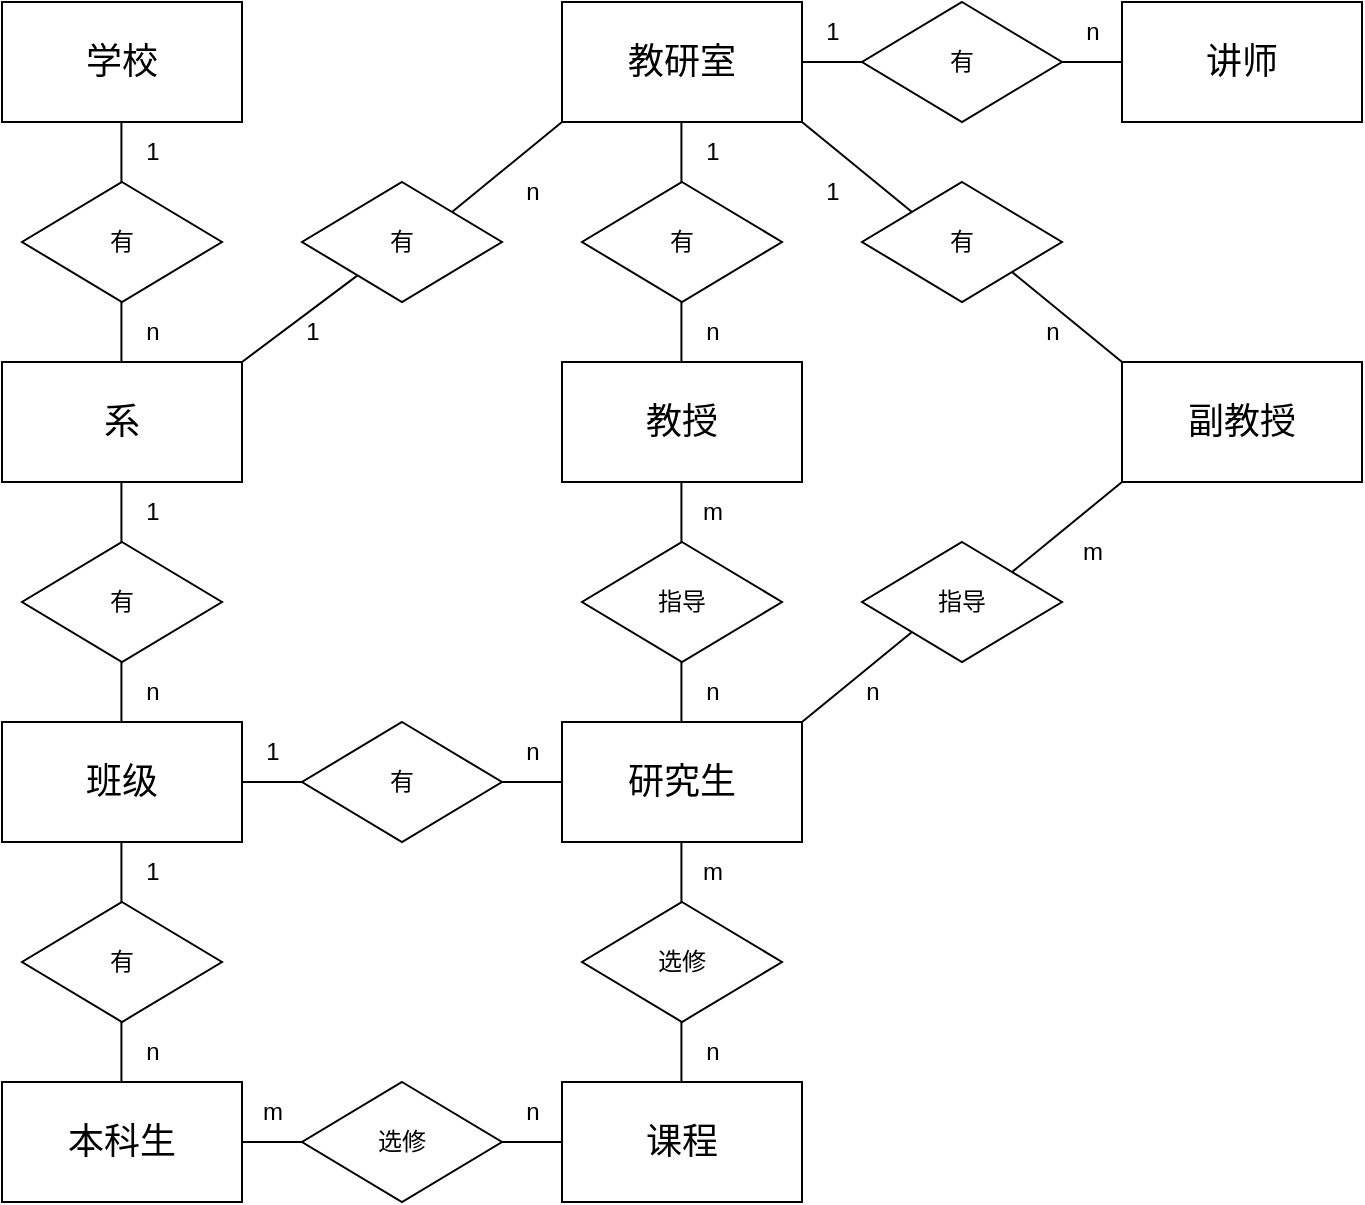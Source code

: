 <mxfile version="24.0.2" type="github">
  <diagram name="第 1 页" id="sBHSsZgVLHd56bY79VaW">
    <mxGraphModel dx="1436" dy="853" grid="1" gridSize="10" guides="1" tooltips="1" connect="1" arrows="1" fold="1" page="1" pageScale="1" pageWidth="827" pageHeight="1169" math="0" shadow="0">
      <root>
        <mxCell id="0" />
        <mxCell id="1" parent="0" />
        <mxCell id="bPaYmccHgP1xw8vOCNis-2" value="&lt;font style=&quot;font-size: 18px;&quot;&gt;系&lt;/font&gt;" style="rounded=0;whiteSpace=wrap;html=1;" vertex="1" parent="1">
          <mxGeometry x="80" y="350" width="120" height="60" as="geometry" />
        </mxCell>
        <mxCell id="bPaYmccHgP1xw8vOCNis-3" value="&lt;font style=&quot;font-size: 18px;&quot;&gt;学校&lt;/font&gt;" style="rounded=0;whiteSpace=wrap;html=1;" vertex="1" parent="1">
          <mxGeometry x="80" y="170" width="120" height="60" as="geometry" />
        </mxCell>
        <mxCell id="bPaYmccHgP1xw8vOCNis-4" value="&lt;font style=&quot;font-size: 18px;&quot;&gt;班级&lt;/font&gt;" style="rounded=0;whiteSpace=wrap;html=1;" vertex="1" parent="1">
          <mxGeometry x="80" y="530" width="120" height="60" as="geometry" />
        </mxCell>
        <mxCell id="bPaYmccHgP1xw8vOCNis-5" value="&lt;font style=&quot;font-size: 18px;&quot;&gt;本科生&lt;/font&gt;" style="rounded=0;whiteSpace=wrap;html=1;" vertex="1" parent="1">
          <mxGeometry x="80" y="710" width="120" height="60" as="geometry" />
        </mxCell>
        <mxCell id="bPaYmccHgP1xw8vOCNis-6" value="&lt;font style=&quot;font-size: 18px;&quot;&gt;研究生&lt;/font&gt;" style="rounded=0;whiteSpace=wrap;html=1;" vertex="1" parent="1">
          <mxGeometry x="360" y="530" width="120" height="60" as="geometry" />
        </mxCell>
        <mxCell id="bPaYmccHgP1xw8vOCNis-7" value="&lt;font style=&quot;font-size: 18px;&quot;&gt;课程&lt;/font&gt;" style="rounded=0;whiteSpace=wrap;html=1;" vertex="1" parent="1">
          <mxGeometry x="360" y="710" width="120" height="60" as="geometry" />
        </mxCell>
        <mxCell id="bPaYmccHgP1xw8vOCNis-8" value="&lt;span style=&quot;font-size: 18px;&quot;&gt;副教授&lt;/span&gt;" style="rounded=0;whiteSpace=wrap;html=1;" vertex="1" parent="1">
          <mxGeometry x="640" y="350" width="120" height="60" as="geometry" />
        </mxCell>
        <mxCell id="bPaYmccHgP1xw8vOCNis-9" value="&lt;font style=&quot;font-size: 18px;&quot;&gt;教授&lt;/font&gt;" style="rounded=0;whiteSpace=wrap;html=1;" vertex="1" parent="1">
          <mxGeometry x="360" y="350" width="120" height="60" as="geometry" />
        </mxCell>
        <mxCell id="bPaYmccHgP1xw8vOCNis-10" value="&lt;font style=&quot;font-size: 18px;&quot;&gt;讲师&lt;/font&gt;" style="rounded=0;whiteSpace=wrap;html=1;" vertex="1" parent="1">
          <mxGeometry x="640" y="170" width="120" height="60" as="geometry" />
        </mxCell>
        <mxCell id="bPaYmccHgP1xw8vOCNis-11" value="&lt;font style=&quot;font-size: 18px;&quot;&gt;教研室&lt;/font&gt;" style="rounded=0;whiteSpace=wrap;html=1;" vertex="1" parent="1">
          <mxGeometry x="360" y="170" width="120" height="60" as="geometry" />
        </mxCell>
        <mxCell id="bPaYmccHgP1xw8vOCNis-12" value="有" style="rhombus;whiteSpace=wrap;html=1;" vertex="1" parent="1">
          <mxGeometry x="90" y="260" width="100" height="60" as="geometry" />
        </mxCell>
        <mxCell id="bPaYmccHgP1xw8vOCNis-13" value="有" style="rhombus;whiteSpace=wrap;html=1;" vertex="1" parent="1">
          <mxGeometry x="90" y="440" width="100" height="60" as="geometry" />
        </mxCell>
        <mxCell id="bPaYmccHgP1xw8vOCNis-16" value="" style="endArrow=none;html=1;rounded=0;" edge="1" parent="1">
          <mxGeometry width="50" height="50" relative="1" as="geometry">
            <mxPoint x="139.71" y="260" as="sourcePoint" />
            <mxPoint x="139.71" y="230" as="targetPoint" />
          </mxGeometry>
        </mxCell>
        <mxCell id="bPaYmccHgP1xw8vOCNis-17" value="" style="endArrow=none;html=1;rounded=0;" edge="1" parent="1">
          <mxGeometry width="50" height="50" relative="1" as="geometry">
            <mxPoint x="139.71" y="350" as="sourcePoint" />
            <mxPoint x="139.71" y="320" as="targetPoint" />
          </mxGeometry>
        </mxCell>
        <mxCell id="bPaYmccHgP1xw8vOCNis-18" value="" style="endArrow=none;html=1;rounded=0;" edge="1" parent="1">
          <mxGeometry width="50" height="50" relative="1" as="geometry">
            <mxPoint x="139.71" y="440" as="sourcePoint" />
            <mxPoint x="139.71" y="410" as="targetPoint" />
          </mxGeometry>
        </mxCell>
        <mxCell id="bPaYmccHgP1xw8vOCNis-19" value="" style="endArrow=none;html=1;rounded=0;" edge="1" parent="1">
          <mxGeometry width="50" height="50" relative="1" as="geometry">
            <mxPoint x="139.71" y="530" as="sourcePoint" />
            <mxPoint x="139.71" y="500" as="targetPoint" />
          </mxGeometry>
        </mxCell>
        <mxCell id="bPaYmccHgP1xw8vOCNis-20" value="n" style="text;html=1;align=center;verticalAlign=middle;resizable=0;points=[];autosize=1;strokeColor=none;fillColor=none;" vertex="1" parent="1">
          <mxGeometry x="140" y="500" width="30" height="30" as="geometry" />
        </mxCell>
        <mxCell id="bPaYmccHgP1xw8vOCNis-21" value="1" style="text;html=1;align=center;verticalAlign=middle;resizable=0;points=[];autosize=1;strokeColor=none;fillColor=none;" vertex="1" parent="1">
          <mxGeometry x="140" y="410" width="30" height="30" as="geometry" />
        </mxCell>
        <mxCell id="bPaYmccHgP1xw8vOCNis-22" value="n" style="text;html=1;align=center;verticalAlign=middle;resizable=0;points=[];autosize=1;strokeColor=none;fillColor=none;" vertex="1" parent="1">
          <mxGeometry x="140" y="320" width="30" height="30" as="geometry" />
        </mxCell>
        <mxCell id="bPaYmccHgP1xw8vOCNis-23" value="1" style="text;html=1;align=center;verticalAlign=middle;resizable=0;points=[];autosize=1;strokeColor=none;fillColor=none;" vertex="1" parent="1">
          <mxGeometry x="140" y="230" width="30" height="30" as="geometry" />
        </mxCell>
        <mxCell id="bPaYmccHgP1xw8vOCNis-24" value="选修" style="rhombus;whiteSpace=wrap;html=1;" vertex="1" parent="1">
          <mxGeometry x="230" y="710" width="100" height="60" as="geometry" />
        </mxCell>
        <mxCell id="bPaYmccHgP1xw8vOCNis-25" value="" style="endArrow=none;html=1;rounded=0;exitX=0;exitY=0.5;exitDx=0;exitDy=0;entryX=1;entryY=0.5;entryDx=0;entryDy=0;" edge="1" parent="1" source="bPaYmccHgP1xw8vOCNis-24" target="bPaYmccHgP1xw8vOCNis-5">
          <mxGeometry width="50" height="50" relative="1" as="geometry">
            <mxPoint x="289.71" y="710" as="sourcePoint" />
            <mxPoint x="289.71" y="680" as="targetPoint" />
          </mxGeometry>
        </mxCell>
        <mxCell id="bPaYmccHgP1xw8vOCNis-26" value="" style="endArrow=none;html=1;rounded=0;exitX=0;exitY=0.5;exitDx=0;exitDy=0;entryX=1;entryY=0.5;entryDx=0;entryDy=0;" edge="1" parent="1" source="bPaYmccHgP1xw8vOCNis-7" target="bPaYmccHgP1xw8vOCNis-24">
          <mxGeometry width="50" height="50" relative="1" as="geometry">
            <mxPoint x="289.71" y="800" as="sourcePoint" />
            <mxPoint x="289.71" y="770" as="targetPoint" />
          </mxGeometry>
        </mxCell>
        <mxCell id="bPaYmccHgP1xw8vOCNis-27" value="n" style="text;html=1;align=center;verticalAlign=middle;resizable=0;points=[];autosize=1;strokeColor=none;fillColor=none;" vertex="1" parent="1">
          <mxGeometry x="330" y="710" width="30" height="30" as="geometry" />
        </mxCell>
        <mxCell id="bPaYmccHgP1xw8vOCNis-28" value="m" style="text;html=1;align=center;verticalAlign=middle;resizable=0;points=[];autosize=1;strokeColor=none;fillColor=none;" vertex="1" parent="1">
          <mxGeometry x="200" y="710" width="30" height="30" as="geometry" />
        </mxCell>
        <mxCell id="bPaYmccHgP1xw8vOCNis-29" value="选修" style="rhombus;whiteSpace=wrap;html=1;" vertex="1" parent="1">
          <mxGeometry x="370" y="620" width="100" height="60" as="geometry" />
        </mxCell>
        <mxCell id="bPaYmccHgP1xw8vOCNis-30" value="" style="endArrow=none;html=1;rounded=0;" edge="1" parent="1">
          <mxGeometry width="50" height="50" relative="1" as="geometry">
            <mxPoint x="419.71" y="620" as="sourcePoint" />
            <mxPoint x="419.71" y="590" as="targetPoint" />
          </mxGeometry>
        </mxCell>
        <mxCell id="bPaYmccHgP1xw8vOCNis-31" value="" style="endArrow=none;html=1;rounded=0;" edge="1" parent="1">
          <mxGeometry width="50" height="50" relative="1" as="geometry">
            <mxPoint x="419.71" y="710" as="sourcePoint" />
            <mxPoint x="419.71" y="680" as="targetPoint" />
          </mxGeometry>
        </mxCell>
        <mxCell id="bPaYmccHgP1xw8vOCNis-32" value="n" style="text;html=1;align=center;verticalAlign=middle;resizable=0;points=[];autosize=1;strokeColor=none;fillColor=none;" vertex="1" parent="1">
          <mxGeometry x="420" y="680" width="30" height="30" as="geometry" />
        </mxCell>
        <mxCell id="bPaYmccHgP1xw8vOCNis-33" value="m" style="text;html=1;align=center;verticalAlign=middle;resizable=0;points=[];autosize=1;strokeColor=none;fillColor=none;" vertex="1" parent="1">
          <mxGeometry x="420" y="590" width="30" height="30" as="geometry" />
        </mxCell>
        <mxCell id="bPaYmccHgP1xw8vOCNis-35" value="有" style="rhombus;whiteSpace=wrap;html=1;" vertex="1" parent="1">
          <mxGeometry x="230" y="530" width="100" height="60" as="geometry" />
        </mxCell>
        <mxCell id="bPaYmccHgP1xw8vOCNis-38" value="" style="endArrow=none;html=1;rounded=0;entryX=0;entryY=0.5;entryDx=0;entryDy=0;exitX=1;exitY=0.5;exitDx=0;exitDy=0;" edge="1" parent="1" source="bPaYmccHgP1xw8vOCNis-4" target="bPaYmccHgP1xw8vOCNis-35">
          <mxGeometry width="50" height="50" relative="1" as="geometry">
            <mxPoint x="200" y="530" as="sourcePoint" />
            <mxPoint x="250" y="480" as="targetPoint" />
          </mxGeometry>
        </mxCell>
        <mxCell id="bPaYmccHgP1xw8vOCNis-39" value="" style="endArrow=none;html=1;rounded=0;entryX=0;entryY=0.5;entryDx=0;entryDy=0;exitX=1;exitY=0.5;exitDx=0;exitDy=0;" edge="1" parent="1" source="bPaYmccHgP1xw8vOCNis-35" target="bPaYmccHgP1xw8vOCNis-6">
          <mxGeometry width="50" height="50" relative="1" as="geometry">
            <mxPoint x="350" y="470" as="sourcePoint" />
            <mxPoint x="400" y="410" as="targetPoint" />
          </mxGeometry>
        </mxCell>
        <mxCell id="bPaYmccHgP1xw8vOCNis-44" value="1" style="text;html=1;align=center;verticalAlign=middle;resizable=0;points=[];autosize=1;strokeColor=none;fillColor=none;" vertex="1" parent="1">
          <mxGeometry x="200" y="530" width="30" height="30" as="geometry" />
        </mxCell>
        <mxCell id="bPaYmccHgP1xw8vOCNis-45" value="n" style="text;html=1;align=center;verticalAlign=middle;resizable=0;points=[];autosize=1;strokeColor=none;fillColor=none;" vertex="1" parent="1">
          <mxGeometry x="330" y="530" width="30" height="30" as="geometry" />
        </mxCell>
        <mxCell id="bPaYmccHgP1xw8vOCNis-46" value="有" style="rhombus;whiteSpace=wrap;html=1;" vertex="1" parent="1">
          <mxGeometry x="230" y="260" width="100" height="60" as="geometry" />
        </mxCell>
        <mxCell id="bPaYmccHgP1xw8vOCNis-47" value="" style="endArrow=none;html=1;rounded=0;" edge="1" parent="1" target="bPaYmccHgP1xw8vOCNis-46">
          <mxGeometry width="50" height="50" relative="1" as="geometry">
            <mxPoint x="200" y="350" as="sourcePoint" />
            <mxPoint x="250" y="300" as="targetPoint" />
          </mxGeometry>
        </mxCell>
        <mxCell id="bPaYmccHgP1xw8vOCNis-49" value="1" style="text;html=1;align=center;verticalAlign=middle;resizable=0;points=[];autosize=1;strokeColor=none;fillColor=none;" vertex="1" parent="1">
          <mxGeometry x="220" y="320" width="30" height="30" as="geometry" />
        </mxCell>
        <mxCell id="bPaYmccHgP1xw8vOCNis-56" value="有" style="rhombus;whiteSpace=wrap;html=1;" vertex="1" parent="1">
          <mxGeometry x="510" y="260" width="100" height="60" as="geometry" />
        </mxCell>
        <mxCell id="bPaYmccHgP1xw8vOCNis-57" value="" style="endArrow=none;html=1;rounded=0;exitX=0;exitY=0;exitDx=0;exitDy=0;" edge="1" parent="1" source="bPaYmccHgP1xw8vOCNis-56">
          <mxGeometry width="50" height="50" relative="1" as="geometry">
            <mxPoint x="430" y="280" as="sourcePoint" />
            <mxPoint x="480" y="230" as="targetPoint" />
          </mxGeometry>
        </mxCell>
        <mxCell id="bPaYmccHgP1xw8vOCNis-59" value="1" style="text;html=1;align=center;verticalAlign=middle;resizable=0;points=[];autosize=1;strokeColor=none;fillColor=none;" vertex="1" parent="1">
          <mxGeometry x="480" y="250" width="30" height="30" as="geometry" />
        </mxCell>
        <mxCell id="bPaYmccHgP1xw8vOCNis-60" value="n" style="text;html=1;align=center;verticalAlign=middle;resizable=0;points=[];autosize=1;strokeColor=none;fillColor=none;" vertex="1" parent="1">
          <mxGeometry x="590" y="320" width="30" height="30" as="geometry" />
        </mxCell>
        <mxCell id="bPaYmccHgP1xw8vOCNis-61" value="有" style="rhombus;whiteSpace=wrap;html=1;" vertex="1" parent="1">
          <mxGeometry x="90" y="620" width="100" height="60" as="geometry" />
        </mxCell>
        <mxCell id="bPaYmccHgP1xw8vOCNis-62" value="" style="endArrow=none;html=1;rounded=0;" edge="1" parent="1">
          <mxGeometry width="50" height="50" relative="1" as="geometry">
            <mxPoint x="139.71" y="620" as="sourcePoint" />
            <mxPoint x="139.71" y="590" as="targetPoint" />
          </mxGeometry>
        </mxCell>
        <mxCell id="bPaYmccHgP1xw8vOCNis-63" value="" style="endArrow=none;html=1;rounded=0;" edge="1" parent="1">
          <mxGeometry width="50" height="50" relative="1" as="geometry">
            <mxPoint x="139.71" y="710" as="sourcePoint" />
            <mxPoint x="139.71" y="680" as="targetPoint" />
          </mxGeometry>
        </mxCell>
        <mxCell id="bPaYmccHgP1xw8vOCNis-64" value="n" style="text;html=1;align=center;verticalAlign=middle;resizable=0;points=[];autosize=1;strokeColor=none;fillColor=none;" vertex="1" parent="1">
          <mxGeometry x="140" y="680" width="30" height="30" as="geometry" />
        </mxCell>
        <mxCell id="bPaYmccHgP1xw8vOCNis-65" value="1" style="text;html=1;align=center;verticalAlign=middle;resizable=0;points=[];autosize=1;strokeColor=none;fillColor=none;" vertex="1" parent="1">
          <mxGeometry x="140" y="590" width="30" height="30" as="geometry" />
        </mxCell>
        <mxCell id="bPaYmccHgP1xw8vOCNis-50" value="n" style="text;html=1;align=center;verticalAlign=middle;resizable=0;points=[];autosize=1;strokeColor=none;fillColor=none;" vertex="1" parent="1">
          <mxGeometry x="330" y="250" width="30" height="30" as="geometry" />
        </mxCell>
        <mxCell id="bPaYmccHgP1xw8vOCNis-69" value="" style="endArrow=none;html=1;rounded=0;entryX=0;entryY=0.5;entryDx=0;entryDy=0;exitX=1;exitY=0;exitDx=0;exitDy=0;" edge="1" parent="1" source="bPaYmccHgP1xw8vOCNis-46">
          <mxGeometry width="50" height="50" relative="1" as="geometry">
            <mxPoint x="330" y="290" as="sourcePoint" />
            <mxPoint x="360" y="230" as="targetPoint" />
          </mxGeometry>
        </mxCell>
        <mxCell id="bPaYmccHgP1xw8vOCNis-70" value="" style="endArrow=none;html=1;rounded=0;exitX=0;exitY=0.5;exitDx=0;exitDy=0;entryX=1;entryY=1;entryDx=0;entryDy=0;" edge="1" parent="1" target="bPaYmccHgP1xw8vOCNis-56">
          <mxGeometry width="50" height="50" relative="1" as="geometry">
            <mxPoint x="640" y="350" as="sourcePoint" />
            <mxPoint x="610" y="290" as="targetPoint" />
          </mxGeometry>
        </mxCell>
        <mxCell id="bPaYmccHgP1xw8vOCNis-71" value="指导" style="rhombus;whiteSpace=wrap;html=1;" vertex="1" parent="1">
          <mxGeometry x="370" y="440" width="100" height="60" as="geometry" />
        </mxCell>
        <mxCell id="bPaYmccHgP1xw8vOCNis-72" value="" style="endArrow=none;html=1;rounded=0;" edge="1" parent="1">
          <mxGeometry width="50" height="50" relative="1" as="geometry">
            <mxPoint x="419.71" y="440" as="sourcePoint" />
            <mxPoint x="419.71" y="410" as="targetPoint" />
          </mxGeometry>
        </mxCell>
        <mxCell id="bPaYmccHgP1xw8vOCNis-73" value="" style="endArrow=none;html=1;rounded=0;" edge="1" parent="1">
          <mxGeometry width="50" height="50" relative="1" as="geometry">
            <mxPoint x="419.71" y="530" as="sourcePoint" />
            <mxPoint x="419.71" y="500" as="targetPoint" />
          </mxGeometry>
        </mxCell>
        <mxCell id="bPaYmccHgP1xw8vOCNis-74" value="n" style="text;html=1;align=center;verticalAlign=middle;resizable=0;points=[];autosize=1;strokeColor=none;fillColor=none;" vertex="1" parent="1">
          <mxGeometry x="420" y="500" width="30" height="30" as="geometry" />
        </mxCell>
        <mxCell id="bPaYmccHgP1xw8vOCNis-75" value="m" style="text;html=1;align=center;verticalAlign=middle;resizable=0;points=[];autosize=1;strokeColor=none;fillColor=none;" vertex="1" parent="1">
          <mxGeometry x="420" y="410" width="30" height="30" as="geometry" />
        </mxCell>
        <mxCell id="bPaYmccHgP1xw8vOCNis-76" value="指导" style="rhombus;whiteSpace=wrap;html=1;" vertex="1" parent="1">
          <mxGeometry x="510" y="440" width="100" height="60" as="geometry" />
        </mxCell>
        <mxCell id="bPaYmccHgP1xw8vOCNis-77" value="" style="endArrow=none;html=1;rounded=0;entryX=0;entryY=1;entryDx=0;entryDy=0;" edge="1" parent="1" target="bPaYmccHgP1xw8vOCNis-76">
          <mxGeometry width="50" height="50" relative="1" as="geometry">
            <mxPoint x="480" y="530" as="sourcePoint" />
            <mxPoint x="530" y="480" as="targetPoint" />
          </mxGeometry>
        </mxCell>
        <mxCell id="bPaYmccHgP1xw8vOCNis-78" value="n" style="text;html=1;align=center;verticalAlign=middle;resizable=0;points=[];autosize=1;strokeColor=none;fillColor=none;" vertex="1" parent="1">
          <mxGeometry x="500" y="500" width="30" height="30" as="geometry" />
        </mxCell>
        <mxCell id="bPaYmccHgP1xw8vOCNis-79" value="m" style="text;html=1;align=center;verticalAlign=middle;resizable=0;points=[];autosize=1;strokeColor=none;fillColor=none;" vertex="1" parent="1">
          <mxGeometry x="610" y="430" width="30" height="30" as="geometry" />
        </mxCell>
        <mxCell id="bPaYmccHgP1xw8vOCNis-80" value="" style="endArrow=none;html=1;rounded=0;entryX=0;entryY=0.5;entryDx=0;entryDy=0;exitX=1;exitY=0;exitDx=0;exitDy=0;" edge="1" parent="1" source="bPaYmccHgP1xw8vOCNis-76">
          <mxGeometry width="50" height="50" relative="1" as="geometry">
            <mxPoint x="610" y="470" as="sourcePoint" />
            <mxPoint x="640" y="410" as="targetPoint" />
          </mxGeometry>
        </mxCell>
        <mxCell id="bPaYmccHgP1xw8vOCNis-81" value="有" style="rhombus;whiteSpace=wrap;html=1;" vertex="1" parent="1">
          <mxGeometry x="370" y="260" width="100" height="60" as="geometry" />
        </mxCell>
        <mxCell id="bPaYmccHgP1xw8vOCNis-82" value="" style="endArrow=none;html=1;rounded=0;" edge="1" parent="1">
          <mxGeometry width="50" height="50" relative="1" as="geometry">
            <mxPoint x="419.71" y="260" as="sourcePoint" />
            <mxPoint x="419.71" y="230" as="targetPoint" />
          </mxGeometry>
        </mxCell>
        <mxCell id="bPaYmccHgP1xw8vOCNis-83" value="" style="endArrow=none;html=1;rounded=0;" edge="1" parent="1">
          <mxGeometry width="50" height="50" relative="1" as="geometry">
            <mxPoint x="419.71" y="350" as="sourcePoint" />
            <mxPoint x="419.71" y="320" as="targetPoint" />
          </mxGeometry>
        </mxCell>
        <mxCell id="bPaYmccHgP1xw8vOCNis-84" value="n" style="text;html=1;align=center;verticalAlign=middle;resizable=0;points=[];autosize=1;strokeColor=none;fillColor=none;" vertex="1" parent="1">
          <mxGeometry x="420" y="320" width="30" height="30" as="geometry" />
        </mxCell>
        <mxCell id="bPaYmccHgP1xw8vOCNis-85" value="1" style="text;html=1;align=center;verticalAlign=middle;resizable=0;points=[];autosize=1;strokeColor=none;fillColor=none;" vertex="1" parent="1">
          <mxGeometry x="420" y="230" width="30" height="30" as="geometry" />
        </mxCell>
        <mxCell id="bPaYmccHgP1xw8vOCNis-105" value="有" style="rhombus;whiteSpace=wrap;html=1;" vertex="1" parent="1">
          <mxGeometry x="510" y="170" width="100" height="60" as="geometry" />
        </mxCell>
        <mxCell id="bPaYmccHgP1xw8vOCNis-106" value="" style="endArrow=none;html=1;rounded=0;entryX=0;entryY=0.5;entryDx=0;entryDy=0;exitX=1;exitY=0.5;exitDx=0;exitDy=0;" edge="1" parent="1" target="bPaYmccHgP1xw8vOCNis-105">
          <mxGeometry width="50" height="50" relative="1" as="geometry">
            <mxPoint x="480" y="200" as="sourcePoint" />
            <mxPoint x="530" y="120" as="targetPoint" />
          </mxGeometry>
        </mxCell>
        <mxCell id="bPaYmccHgP1xw8vOCNis-107" value="" style="endArrow=none;html=1;rounded=0;entryX=0;entryY=0.5;entryDx=0;entryDy=0;exitX=1;exitY=0.5;exitDx=0;exitDy=0;" edge="1" parent="1" source="bPaYmccHgP1xw8vOCNis-105">
          <mxGeometry width="50" height="50" relative="1" as="geometry">
            <mxPoint x="630" y="110" as="sourcePoint" />
            <mxPoint x="640" y="200" as="targetPoint" />
          </mxGeometry>
        </mxCell>
        <mxCell id="bPaYmccHgP1xw8vOCNis-108" value="1" style="text;html=1;align=center;verticalAlign=middle;resizable=0;points=[];autosize=1;strokeColor=none;fillColor=none;" vertex="1" parent="1">
          <mxGeometry x="480" y="170" width="30" height="30" as="geometry" />
        </mxCell>
        <mxCell id="bPaYmccHgP1xw8vOCNis-109" value="n" style="text;html=1;align=center;verticalAlign=middle;resizable=0;points=[];autosize=1;strokeColor=none;fillColor=none;" vertex="1" parent="1">
          <mxGeometry x="610" y="170" width="30" height="30" as="geometry" />
        </mxCell>
      </root>
    </mxGraphModel>
  </diagram>
</mxfile>
